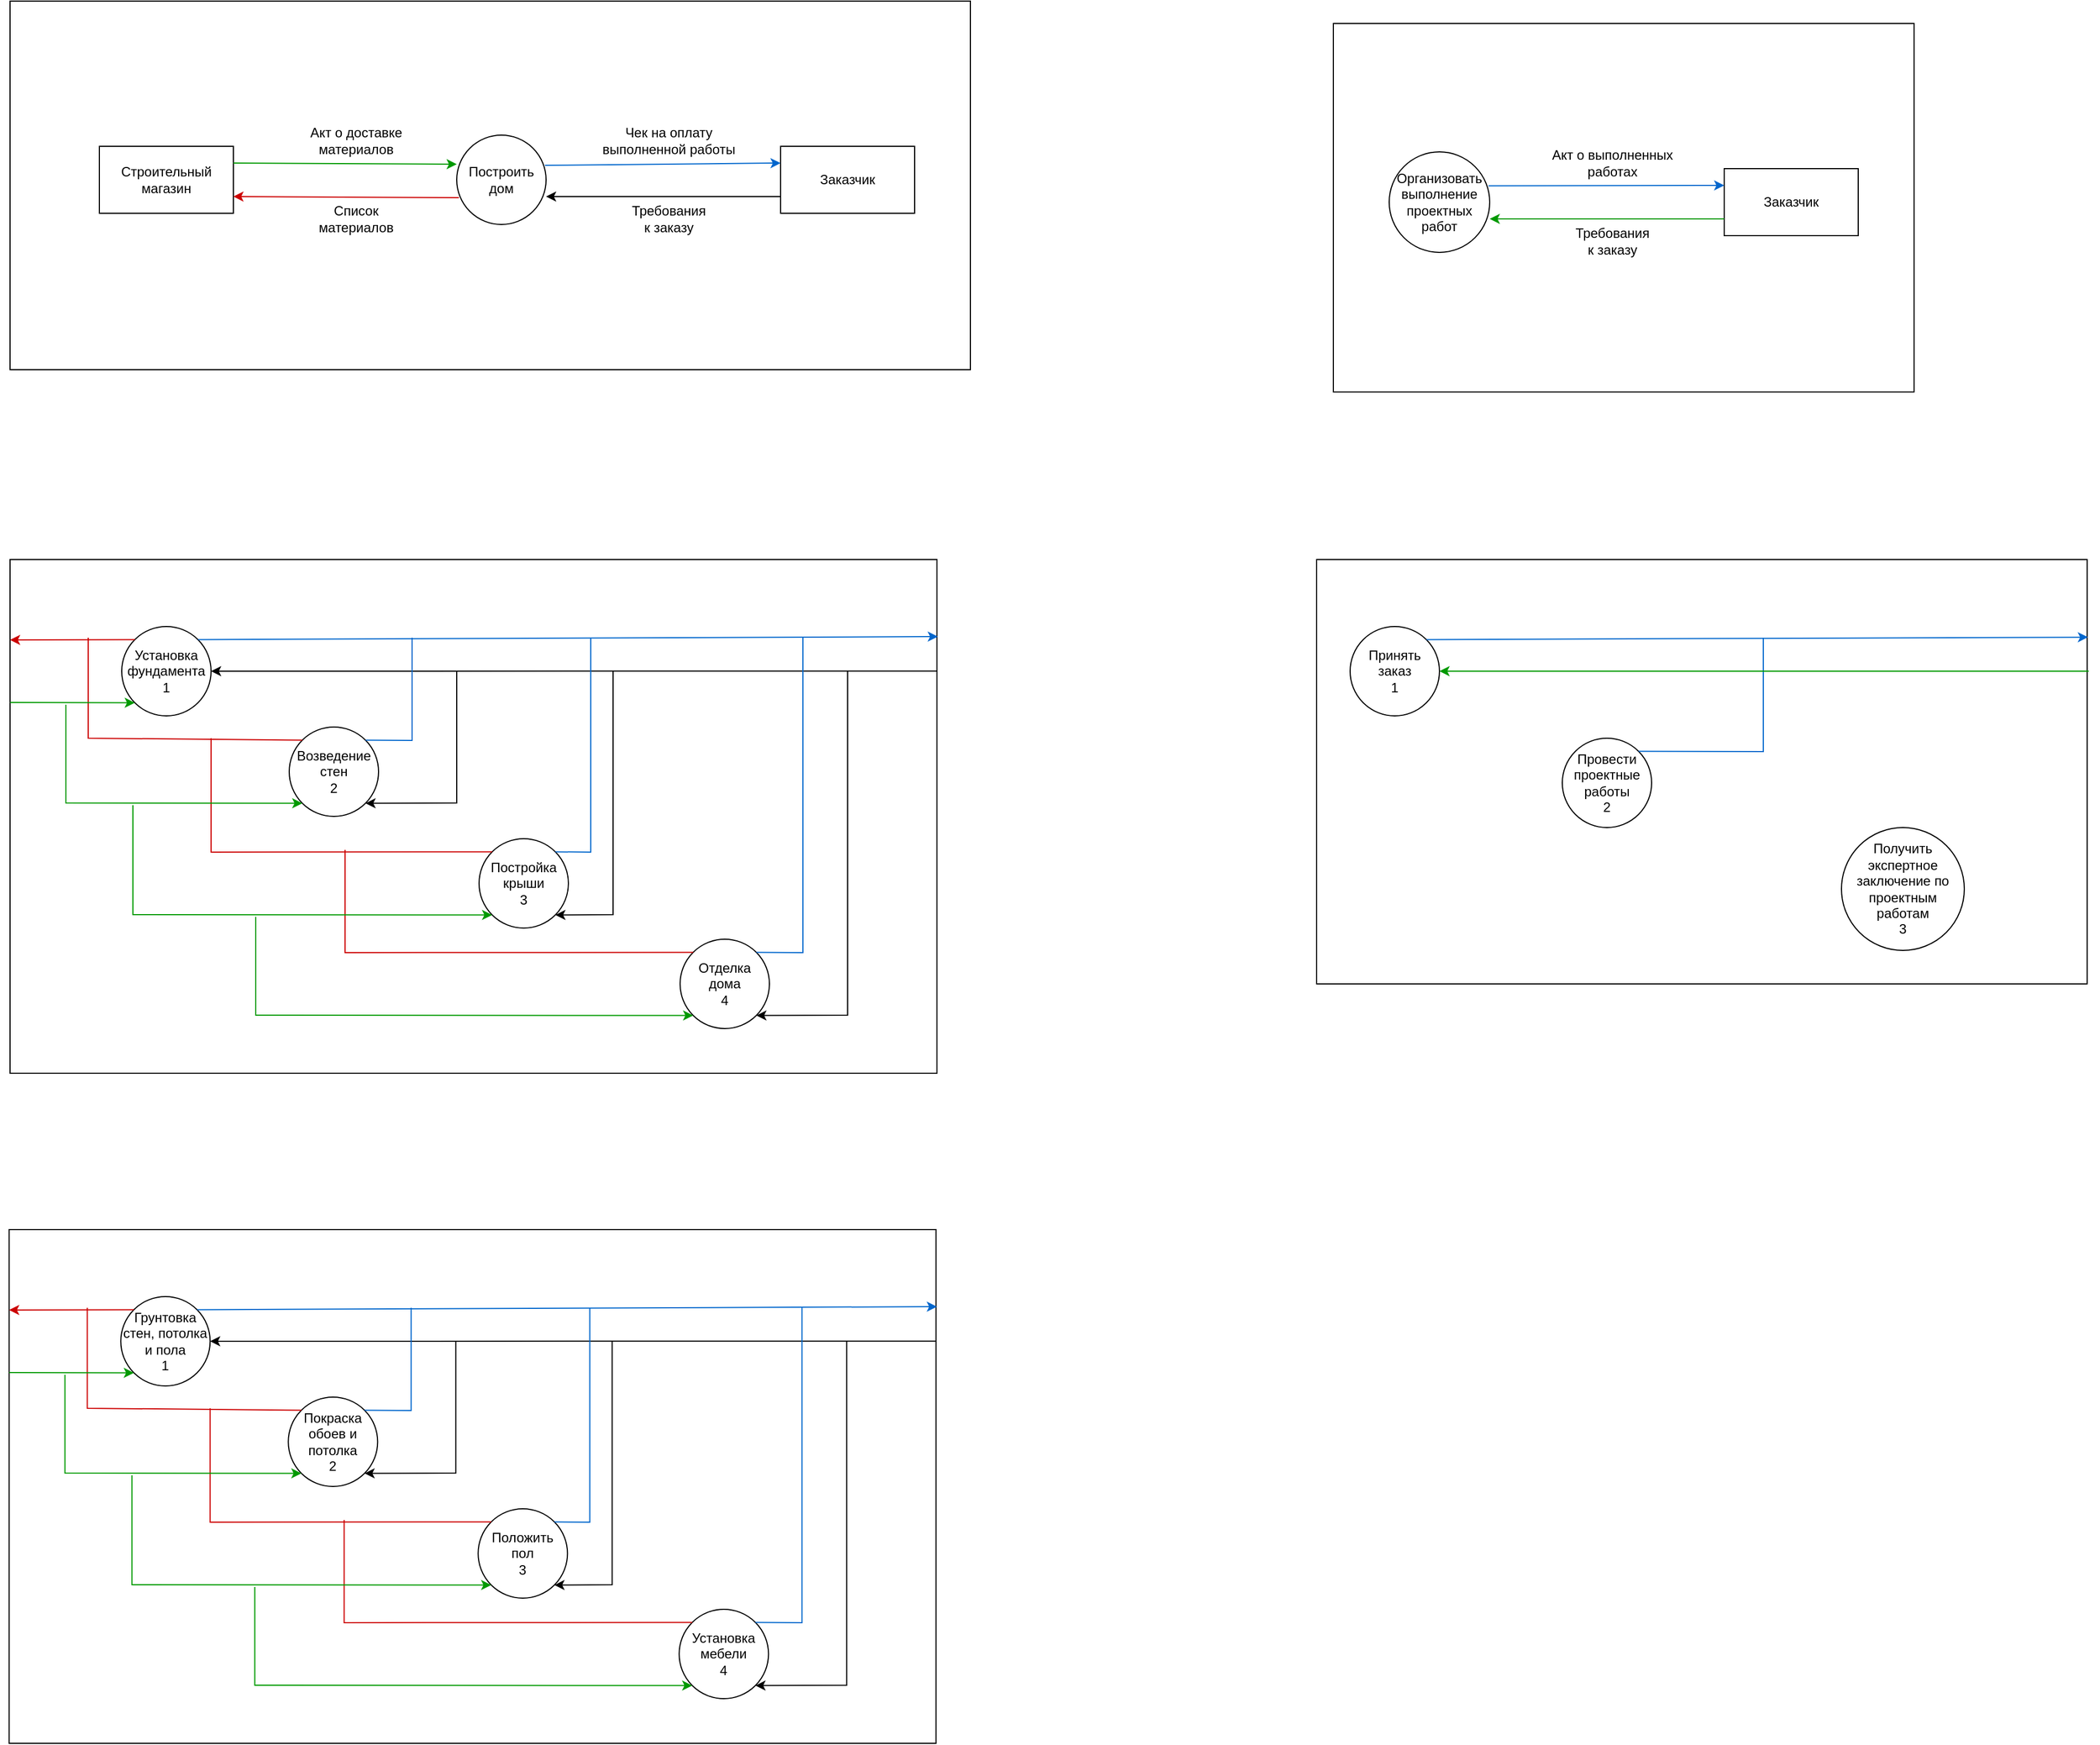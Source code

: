 <mxfile version="15.9.1" type="github">
  <diagram id="kLGH8_wrRS2nDSFc4sI2" name="Page-1">
    <mxGraphModel dx="981" dy="526" grid="1" gridSize="10" guides="1" tooltips="1" connect="1" arrows="1" fold="1" page="1" pageScale="1" pageWidth="1654" pageHeight="2336" math="0" shadow="0">
      <root>
        <mxCell id="0" />
        <mxCell id="1" parent="0" />
        <mxCell id="j8icqUQ1kfynVK54_Jyx-13" value="" style="rounded=0;whiteSpace=wrap;html=1;" vertex="1" parent="1">
          <mxGeometry x="130" y="150" width="860" height="330" as="geometry" />
        </mxCell>
        <mxCell id="j8icqUQ1kfynVK54_Jyx-1" value="Построить дом" style="ellipse;whiteSpace=wrap;html=1;aspect=fixed;" vertex="1" parent="1">
          <mxGeometry x="530" y="270" width="80" height="80" as="geometry" />
        </mxCell>
        <mxCell id="j8icqUQ1kfynVK54_Jyx-3" value="Заказчик" style="rounded=0;whiteSpace=wrap;html=1;" vertex="1" parent="1">
          <mxGeometry x="820" y="280" width="120" height="60" as="geometry" />
        </mxCell>
        <mxCell id="j8icqUQ1kfynVK54_Jyx-4" value="Строительный магазин" style="rounded=0;whiteSpace=wrap;html=1;" vertex="1" parent="1">
          <mxGeometry x="210" y="280" width="120" height="60" as="geometry" />
        </mxCell>
        <mxCell id="j8icqUQ1kfynVK54_Jyx-5" value="" style="endArrow=classic;html=1;rounded=0;exitX=1;exitY=0.25;exitDx=0;exitDy=0;entryX=0;entryY=0.325;entryDx=0;entryDy=0;entryPerimeter=0;strokeColor=#009900;" edge="1" parent="1" source="j8icqUQ1kfynVK54_Jyx-4" target="j8icqUQ1kfynVK54_Jyx-1">
          <mxGeometry width="50" height="50" relative="1" as="geometry">
            <mxPoint x="430" y="450" as="sourcePoint" />
            <mxPoint x="480" y="400" as="targetPoint" />
          </mxGeometry>
        </mxCell>
        <mxCell id="j8icqUQ1kfynVK54_Jyx-6" value="" style="endArrow=classic;html=1;rounded=0;exitX=0.025;exitY=0.7;exitDx=0;exitDy=0;exitPerimeter=0;entryX=1;entryY=0.75;entryDx=0;entryDy=0;strokeColor=#CC0000;" edge="1" parent="1" source="j8icqUQ1kfynVK54_Jyx-1" target="j8icqUQ1kfynVK54_Jyx-4">
          <mxGeometry width="50" height="50" relative="1" as="geometry">
            <mxPoint x="450" y="390" as="sourcePoint" />
            <mxPoint x="500" y="340" as="targetPoint" />
          </mxGeometry>
        </mxCell>
        <mxCell id="j8icqUQ1kfynVK54_Jyx-7" value="" style="endArrow=classic;html=1;rounded=0;exitX=0.988;exitY=0.338;exitDx=0;exitDy=0;exitPerimeter=0;entryX=0;entryY=0.25;entryDx=0;entryDy=0;strokeColor=#0066CC;" edge="1" parent="1" source="j8icqUQ1kfynVK54_Jyx-1" target="j8icqUQ1kfynVK54_Jyx-3">
          <mxGeometry width="50" height="50" relative="1" as="geometry">
            <mxPoint x="630" y="370" as="sourcePoint" />
            <mxPoint x="680" y="320" as="targetPoint" />
          </mxGeometry>
        </mxCell>
        <mxCell id="j8icqUQ1kfynVK54_Jyx-8" value="" style="endArrow=classic;html=1;rounded=0;exitX=0;exitY=0.75;exitDx=0;exitDy=0;" edge="1" parent="1" source="j8icqUQ1kfynVK54_Jyx-3">
          <mxGeometry width="50" height="50" relative="1" as="geometry">
            <mxPoint x="660" y="400" as="sourcePoint" />
            <mxPoint x="610" y="325" as="targetPoint" />
          </mxGeometry>
        </mxCell>
        <mxCell id="j8icqUQ1kfynVK54_Jyx-9" value="Требования к заказу" style="text;html=1;strokeColor=none;fillColor=none;align=center;verticalAlign=middle;whiteSpace=wrap;rounded=0;" vertex="1" parent="1">
          <mxGeometry x="690" y="330" width="60" height="30" as="geometry" />
        </mxCell>
        <mxCell id="j8icqUQ1kfynVK54_Jyx-10" value="Акт о доставке материалов" style="text;html=1;strokeColor=none;fillColor=none;align=center;verticalAlign=middle;whiteSpace=wrap;rounded=0;" vertex="1" parent="1">
          <mxGeometry x="380" y="260" width="120" height="30" as="geometry" />
        </mxCell>
        <mxCell id="j8icqUQ1kfynVK54_Jyx-11" value="Список материалов" style="text;html=1;strokeColor=none;fillColor=none;align=center;verticalAlign=middle;whiteSpace=wrap;rounded=0;" vertex="1" parent="1">
          <mxGeometry x="410" y="330" width="60" height="30" as="geometry" />
        </mxCell>
        <mxCell id="j8icqUQ1kfynVK54_Jyx-12" value="Чек на оплату выполненной работы" style="text;html=1;strokeColor=none;fillColor=none;align=center;verticalAlign=middle;whiteSpace=wrap;rounded=0;" vertex="1" parent="1">
          <mxGeometry x="650" y="260" width="140" height="30" as="geometry" />
        </mxCell>
        <mxCell id="j8icqUQ1kfynVK54_Jyx-14" value="" style="rounded=0;whiteSpace=wrap;html=1;" vertex="1" parent="1">
          <mxGeometry x="130" y="650" width="830" height="460" as="geometry" />
        </mxCell>
        <mxCell id="j8icqUQ1kfynVK54_Jyx-15" value="Установка фундамента&lt;br&gt;1" style="ellipse;whiteSpace=wrap;html=1;aspect=fixed;" vertex="1" parent="1">
          <mxGeometry x="230" y="710" width="80" height="80" as="geometry" />
        </mxCell>
        <mxCell id="j8icqUQ1kfynVK54_Jyx-16" value="Возведение стен&lt;br&gt;2" style="ellipse;whiteSpace=wrap;html=1;aspect=fixed;" vertex="1" parent="1">
          <mxGeometry x="380" y="800" width="80" height="80" as="geometry" />
        </mxCell>
        <mxCell id="j8icqUQ1kfynVK54_Jyx-17" value="Постройка крыши&lt;br&gt;3" style="ellipse;whiteSpace=wrap;html=1;aspect=fixed;" vertex="1" parent="1">
          <mxGeometry x="550" y="900" width="80" height="80" as="geometry" />
        </mxCell>
        <mxCell id="j8icqUQ1kfynVK54_Jyx-18" value="Отделка дома&lt;br&gt;4" style="ellipse;whiteSpace=wrap;html=1;aspect=fixed;" vertex="1" parent="1">
          <mxGeometry x="730" y="990" width="80" height="80" as="geometry" />
        </mxCell>
        <mxCell id="j8icqUQ1kfynVK54_Jyx-19" value="" style="endArrow=classic;html=1;rounded=0;exitX=1;exitY=0.217;exitDx=0;exitDy=0;exitPerimeter=0;entryX=1;entryY=0.5;entryDx=0;entryDy=0;" edge="1" parent="1" source="j8icqUQ1kfynVK54_Jyx-14" target="j8icqUQ1kfynVK54_Jyx-15">
          <mxGeometry width="50" height="50" relative="1" as="geometry">
            <mxPoint x="520" y="840" as="sourcePoint" />
            <mxPoint x="570" y="790" as="targetPoint" />
          </mxGeometry>
        </mxCell>
        <mxCell id="j8icqUQ1kfynVK54_Jyx-23" value="" style="endArrow=classic;html=1;rounded=0;entryX=1;entryY=1;entryDx=0;entryDy=0;" edge="1" parent="1" target="j8icqUQ1kfynVK54_Jyx-16">
          <mxGeometry width="50" height="50" relative="1" as="geometry">
            <mxPoint x="530" y="750" as="sourcePoint" />
            <mxPoint x="570" y="790" as="targetPoint" />
            <Array as="points">
              <mxPoint x="530" y="868" />
            </Array>
          </mxGeometry>
        </mxCell>
        <mxCell id="j8icqUQ1kfynVK54_Jyx-24" value="" style="endArrow=classic;html=1;rounded=0;entryX=1;entryY=1;entryDx=0;entryDy=0;" edge="1" parent="1" target="j8icqUQ1kfynVK54_Jyx-17">
          <mxGeometry width="50" height="50" relative="1" as="geometry">
            <mxPoint x="670" y="750" as="sourcePoint" />
            <mxPoint x="700" y="770" as="targetPoint" />
            <Array as="points">
              <mxPoint x="670" y="968" />
            </Array>
          </mxGeometry>
        </mxCell>
        <mxCell id="j8icqUQ1kfynVK54_Jyx-25" value="" style="endArrow=classic;html=1;rounded=0;entryX=1;entryY=1;entryDx=0;entryDy=0;" edge="1" parent="1" target="j8icqUQ1kfynVK54_Jyx-18">
          <mxGeometry width="50" height="50" relative="1" as="geometry">
            <mxPoint x="880" y="750" as="sourcePoint" />
            <mxPoint x="910" y="850" as="targetPoint" />
            <Array as="points">
              <mxPoint x="880" y="1058" />
            </Array>
          </mxGeometry>
        </mxCell>
        <mxCell id="j8icqUQ1kfynVK54_Jyx-26" value="" style="endArrow=classic;html=1;rounded=0;exitX=1;exitY=0;exitDx=0;exitDy=0;entryX=1.001;entryY=0.15;entryDx=0;entryDy=0;entryPerimeter=0;strokeColor=#0066CC;" edge="1" parent="1" source="j8icqUQ1kfynVK54_Jyx-15" target="j8icqUQ1kfynVK54_Jyx-14">
          <mxGeometry width="50" height="50" relative="1" as="geometry">
            <mxPoint x="350" y="740" as="sourcePoint" />
            <mxPoint x="400" y="690" as="targetPoint" />
          </mxGeometry>
        </mxCell>
        <mxCell id="j8icqUQ1kfynVK54_Jyx-27" value="" style="endArrow=none;html=1;rounded=0;exitX=1;exitY=0;exitDx=0;exitDy=0;strokeColor=#0066CC;" edge="1" parent="1" source="j8icqUQ1kfynVK54_Jyx-16">
          <mxGeometry width="50" height="50" relative="1" as="geometry">
            <mxPoint x="470" y="850" as="sourcePoint" />
            <mxPoint x="490" y="720" as="targetPoint" />
            <Array as="points">
              <mxPoint x="490" y="812" />
            </Array>
          </mxGeometry>
        </mxCell>
        <mxCell id="j8icqUQ1kfynVK54_Jyx-28" value="" style="endArrow=none;html=1;rounded=0;strokeColor=#0066CC;exitX=1;exitY=0;exitDx=0;exitDy=0;" edge="1" parent="1" source="j8icqUQ1kfynVK54_Jyx-17">
          <mxGeometry width="50" height="50" relative="1" as="geometry">
            <mxPoint x="600" y="910" as="sourcePoint" />
            <mxPoint x="650" y="720" as="targetPoint" />
            <Array as="points">
              <mxPoint x="650" y="912" />
            </Array>
          </mxGeometry>
        </mxCell>
        <mxCell id="j8icqUQ1kfynVK54_Jyx-29" value="" style="endArrow=none;html=1;rounded=0;strokeColor=#0066CC;exitX=1;exitY=0;exitDx=0;exitDy=0;" edge="1" parent="1" source="j8icqUQ1kfynVK54_Jyx-18">
          <mxGeometry width="50" height="50" relative="1" as="geometry">
            <mxPoint x="790" y="970" as="sourcePoint" />
            <mxPoint x="840" y="720" as="targetPoint" />
            <Array as="points">
              <mxPoint x="840" y="1002" />
            </Array>
          </mxGeometry>
        </mxCell>
        <mxCell id="j8icqUQ1kfynVK54_Jyx-30" value="" style="endArrow=classic;html=1;rounded=0;strokeColor=#CC0000;exitX=0;exitY=0;exitDx=0;exitDy=0;" edge="1" parent="1" source="j8icqUQ1kfynVK54_Jyx-15">
          <mxGeometry width="50" height="50" relative="1" as="geometry">
            <mxPoint x="200" y="860" as="sourcePoint" />
            <mxPoint x="130" y="722" as="targetPoint" />
          </mxGeometry>
        </mxCell>
        <mxCell id="j8icqUQ1kfynVK54_Jyx-31" value="" style="endArrow=none;html=1;rounded=0;strokeColor=#CC0000;entryX=0;entryY=0;entryDx=0;entryDy=0;" edge="1" parent="1" target="j8icqUQ1kfynVK54_Jyx-16">
          <mxGeometry width="50" height="50" relative="1" as="geometry">
            <mxPoint x="200" y="720" as="sourcePoint" />
            <mxPoint x="360" y="840" as="targetPoint" />
            <Array as="points">
              <mxPoint x="200" y="810" />
            </Array>
          </mxGeometry>
        </mxCell>
        <mxCell id="j8icqUQ1kfynVK54_Jyx-32" value="" style="endArrow=none;html=1;rounded=0;strokeColor=#CC0000;entryX=0;entryY=0;entryDx=0;entryDy=0;" edge="1" parent="1" target="j8icqUQ1kfynVK54_Jyx-17">
          <mxGeometry width="50" height="50" relative="1" as="geometry">
            <mxPoint x="310" y="810" as="sourcePoint" />
            <mxPoint x="540" y="910" as="targetPoint" />
            <Array as="points">
              <mxPoint x="310" y="912" />
            </Array>
          </mxGeometry>
        </mxCell>
        <mxCell id="j8icqUQ1kfynVK54_Jyx-33" value="" style="endArrow=none;html=1;rounded=0;strokeColor=#CC0000;entryX=0;entryY=0;entryDx=0;entryDy=0;" edge="1" parent="1" target="j8icqUQ1kfynVK54_Jyx-18">
          <mxGeometry width="50" height="50" relative="1" as="geometry">
            <mxPoint x="430" y="910" as="sourcePoint" />
            <mxPoint x="670" y="1010" as="targetPoint" />
            <Array as="points">
              <mxPoint x="430" y="1002" />
            </Array>
          </mxGeometry>
        </mxCell>
        <mxCell id="j8icqUQ1kfynVK54_Jyx-34" value="" style="endArrow=classic;html=1;rounded=0;strokeColor=#009900;entryX=0;entryY=1;entryDx=0;entryDy=0;" edge="1" parent="1" target="j8icqUQ1kfynVK54_Jyx-15">
          <mxGeometry width="50" height="50" relative="1" as="geometry">
            <mxPoint x="130" y="778" as="sourcePoint" />
            <mxPoint x="190" y="750" as="targetPoint" />
          </mxGeometry>
        </mxCell>
        <mxCell id="j8icqUQ1kfynVK54_Jyx-35" value="" style="endArrow=classic;html=1;rounded=0;strokeColor=#009900;entryX=0;entryY=1;entryDx=0;entryDy=0;" edge="1" parent="1" target="j8icqUQ1kfynVK54_Jyx-16">
          <mxGeometry width="50" height="50" relative="1" as="geometry">
            <mxPoint x="180" y="780" as="sourcePoint" />
            <mxPoint x="260" y="870" as="targetPoint" />
            <Array as="points">
              <mxPoint x="180" y="868" />
            </Array>
          </mxGeometry>
        </mxCell>
        <mxCell id="j8icqUQ1kfynVK54_Jyx-36" value="" style="endArrow=classic;html=1;rounded=0;strokeColor=#009900;entryX=0;entryY=1;entryDx=0;entryDy=0;" edge="1" parent="1" target="j8icqUQ1kfynVK54_Jyx-17">
          <mxGeometry width="50" height="50" relative="1" as="geometry">
            <mxPoint x="240" y="870" as="sourcePoint" />
            <mxPoint x="350" y="960" as="targetPoint" />
            <Array as="points">
              <mxPoint x="240" y="968" />
            </Array>
          </mxGeometry>
        </mxCell>
        <mxCell id="j8icqUQ1kfynVK54_Jyx-37" value="" style="endArrow=classic;html=1;rounded=0;strokeColor=#009900;entryX=0;entryY=1;entryDx=0;entryDy=0;" edge="1" parent="1" target="j8icqUQ1kfynVK54_Jyx-18">
          <mxGeometry width="50" height="50" relative="1" as="geometry">
            <mxPoint x="350" y="970" as="sourcePoint" />
            <mxPoint x="580" y="1040" as="targetPoint" />
            <Array as="points">
              <mxPoint x="350" y="1058" />
            </Array>
          </mxGeometry>
        </mxCell>
        <mxCell id="j8icqUQ1kfynVK54_Jyx-38" value="" style="rounded=0;whiteSpace=wrap;html=1;" vertex="1" parent="1">
          <mxGeometry x="129.17" y="1250" width="830" height="460" as="geometry" />
        </mxCell>
        <mxCell id="j8icqUQ1kfynVK54_Jyx-39" value="Грунтовка стен, потолка и пола&lt;br&gt;1" style="ellipse;whiteSpace=wrap;html=1;aspect=fixed;" vertex="1" parent="1">
          <mxGeometry x="229.17" y="1310" width="80" height="80" as="geometry" />
        </mxCell>
        <mxCell id="j8icqUQ1kfynVK54_Jyx-40" value="Покраска обоев и потолка&lt;br&gt;2" style="ellipse;whiteSpace=wrap;html=1;aspect=fixed;" vertex="1" parent="1">
          <mxGeometry x="379.17" y="1400" width="80" height="80" as="geometry" />
        </mxCell>
        <mxCell id="j8icqUQ1kfynVK54_Jyx-41" value="Положить пол&lt;br&gt;3" style="ellipse;whiteSpace=wrap;html=1;aspect=fixed;" vertex="1" parent="1">
          <mxGeometry x="549.17" y="1500" width="80" height="80" as="geometry" />
        </mxCell>
        <mxCell id="j8icqUQ1kfynVK54_Jyx-42" value="Установка мебели&lt;br&gt;4" style="ellipse;whiteSpace=wrap;html=1;aspect=fixed;" vertex="1" parent="1">
          <mxGeometry x="729.17" y="1590" width="80" height="80" as="geometry" />
        </mxCell>
        <mxCell id="j8icqUQ1kfynVK54_Jyx-43" value="" style="endArrow=classic;html=1;rounded=0;exitX=1;exitY=0.217;exitDx=0;exitDy=0;exitPerimeter=0;entryX=1;entryY=0.5;entryDx=0;entryDy=0;" edge="1" parent="1" source="j8icqUQ1kfynVK54_Jyx-38" target="j8icqUQ1kfynVK54_Jyx-39">
          <mxGeometry width="50" height="50" relative="1" as="geometry">
            <mxPoint x="519.17" y="1440" as="sourcePoint" />
            <mxPoint x="569.17" y="1390" as="targetPoint" />
          </mxGeometry>
        </mxCell>
        <mxCell id="j8icqUQ1kfynVK54_Jyx-44" value="" style="endArrow=classic;html=1;rounded=0;entryX=1;entryY=1;entryDx=0;entryDy=0;" edge="1" parent="1" target="j8icqUQ1kfynVK54_Jyx-40">
          <mxGeometry width="50" height="50" relative="1" as="geometry">
            <mxPoint x="529.17" y="1350" as="sourcePoint" />
            <mxPoint x="569.17" y="1390" as="targetPoint" />
            <Array as="points">
              <mxPoint x="529.17" y="1468" />
            </Array>
          </mxGeometry>
        </mxCell>
        <mxCell id="j8icqUQ1kfynVK54_Jyx-45" value="" style="endArrow=classic;html=1;rounded=0;entryX=1;entryY=1;entryDx=0;entryDy=0;" edge="1" parent="1" target="j8icqUQ1kfynVK54_Jyx-41">
          <mxGeometry width="50" height="50" relative="1" as="geometry">
            <mxPoint x="669.17" y="1350" as="sourcePoint" />
            <mxPoint x="699.17" y="1370" as="targetPoint" />
            <Array as="points">
              <mxPoint x="669.17" y="1568" />
            </Array>
          </mxGeometry>
        </mxCell>
        <mxCell id="j8icqUQ1kfynVK54_Jyx-46" value="" style="endArrow=classic;html=1;rounded=0;entryX=1;entryY=1;entryDx=0;entryDy=0;" edge="1" parent="1" target="j8icqUQ1kfynVK54_Jyx-42">
          <mxGeometry width="50" height="50" relative="1" as="geometry">
            <mxPoint x="879.17" y="1350" as="sourcePoint" />
            <mxPoint x="909.17" y="1450" as="targetPoint" />
            <Array as="points">
              <mxPoint x="879.17" y="1658" />
            </Array>
          </mxGeometry>
        </mxCell>
        <mxCell id="j8icqUQ1kfynVK54_Jyx-47" value="" style="endArrow=classic;html=1;rounded=0;exitX=1;exitY=0;exitDx=0;exitDy=0;entryX=1.001;entryY=0.15;entryDx=0;entryDy=0;entryPerimeter=0;strokeColor=#0066CC;" edge="1" parent="1" source="j8icqUQ1kfynVK54_Jyx-39" target="j8icqUQ1kfynVK54_Jyx-38">
          <mxGeometry width="50" height="50" relative="1" as="geometry">
            <mxPoint x="349.17" y="1340" as="sourcePoint" />
            <mxPoint x="399.17" y="1290" as="targetPoint" />
          </mxGeometry>
        </mxCell>
        <mxCell id="j8icqUQ1kfynVK54_Jyx-48" value="" style="endArrow=none;html=1;rounded=0;exitX=1;exitY=0;exitDx=0;exitDy=0;strokeColor=#0066CC;" edge="1" parent="1" source="j8icqUQ1kfynVK54_Jyx-40">
          <mxGeometry width="50" height="50" relative="1" as="geometry">
            <mxPoint x="469.17" y="1450" as="sourcePoint" />
            <mxPoint x="489.17" y="1320" as="targetPoint" />
            <Array as="points">
              <mxPoint x="489.17" y="1412" />
            </Array>
          </mxGeometry>
        </mxCell>
        <mxCell id="j8icqUQ1kfynVK54_Jyx-49" value="" style="endArrow=none;html=1;rounded=0;strokeColor=#0066CC;exitX=1;exitY=0;exitDx=0;exitDy=0;" edge="1" parent="1" source="j8icqUQ1kfynVK54_Jyx-41">
          <mxGeometry width="50" height="50" relative="1" as="geometry">
            <mxPoint x="599.17" y="1510" as="sourcePoint" />
            <mxPoint x="649.17" y="1320" as="targetPoint" />
            <Array as="points">
              <mxPoint x="649.17" y="1512" />
            </Array>
          </mxGeometry>
        </mxCell>
        <mxCell id="j8icqUQ1kfynVK54_Jyx-50" value="" style="endArrow=none;html=1;rounded=0;strokeColor=#0066CC;exitX=1;exitY=0;exitDx=0;exitDy=0;" edge="1" parent="1" source="j8icqUQ1kfynVK54_Jyx-42">
          <mxGeometry width="50" height="50" relative="1" as="geometry">
            <mxPoint x="789.17" y="1570" as="sourcePoint" />
            <mxPoint x="839.17" y="1320" as="targetPoint" />
            <Array as="points">
              <mxPoint x="839.17" y="1602" />
            </Array>
          </mxGeometry>
        </mxCell>
        <mxCell id="j8icqUQ1kfynVK54_Jyx-51" value="" style="endArrow=classic;html=1;rounded=0;strokeColor=#CC0000;exitX=0;exitY=0;exitDx=0;exitDy=0;" edge="1" parent="1" source="j8icqUQ1kfynVK54_Jyx-39">
          <mxGeometry width="50" height="50" relative="1" as="geometry">
            <mxPoint x="199.17" y="1460" as="sourcePoint" />
            <mxPoint x="129.17" y="1322" as="targetPoint" />
          </mxGeometry>
        </mxCell>
        <mxCell id="j8icqUQ1kfynVK54_Jyx-52" value="" style="endArrow=none;html=1;rounded=0;strokeColor=#CC0000;entryX=0;entryY=0;entryDx=0;entryDy=0;" edge="1" parent="1" target="j8icqUQ1kfynVK54_Jyx-40">
          <mxGeometry width="50" height="50" relative="1" as="geometry">
            <mxPoint x="199.17" y="1320" as="sourcePoint" />
            <mxPoint x="359.17" y="1440" as="targetPoint" />
            <Array as="points">
              <mxPoint x="199.17" y="1410" />
            </Array>
          </mxGeometry>
        </mxCell>
        <mxCell id="j8icqUQ1kfynVK54_Jyx-53" value="" style="endArrow=none;html=1;rounded=0;strokeColor=#CC0000;entryX=0;entryY=0;entryDx=0;entryDy=0;" edge="1" parent="1" target="j8icqUQ1kfynVK54_Jyx-41">
          <mxGeometry width="50" height="50" relative="1" as="geometry">
            <mxPoint x="309.17" y="1410" as="sourcePoint" />
            <mxPoint x="539.17" y="1510" as="targetPoint" />
            <Array as="points">
              <mxPoint x="309.17" y="1512" />
            </Array>
          </mxGeometry>
        </mxCell>
        <mxCell id="j8icqUQ1kfynVK54_Jyx-54" value="" style="endArrow=none;html=1;rounded=0;strokeColor=#CC0000;entryX=0;entryY=0;entryDx=0;entryDy=0;" edge="1" parent="1" target="j8icqUQ1kfynVK54_Jyx-42">
          <mxGeometry width="50" height="50" relative="1" as="geometry">
            <mxPoint x="429.17" y="1510" as="sourcePoint" />
            <mxPoint x="669.17" y="1610" as="targetPoint" />
            <Array as="points">
              <mxPoint x="429.17" y="1602" />
            </Array>
          </mxGeometry>
        </mxCell>
        <mxCell id="j8icqUQ1kfynVK54_Jyx-55" value="" style="endArrow=classic;html=1;rounded=0;strokeColor=#009900;entryX=0;entryY=1;entryDx=0;entryDy=0;" edge="1" parent="1" target="j8icqUQ1kfynVK54_Jyx-39">
          <mxGeometry width="50" height="50" relative="1" as="geometry">
            <mxPoint x="129.17" y="1378" as="sourcePoint" />
            <mxPoint x="189.17" y="1350" as="targetPoint" />
          </mxGeometry>
        </mxCell>
        <mxCell id="j8icqUQ1kfynVK54_Jyx-56" value="" style="endArrow=classic;html=1;rounded=0;strokeColor=#009900;entryX=0;entryY=1;entryDx=0;entryDy=0;" edge="1" parent="1" target="j8icqUQ1kfynVK54_Jyx-40">
          <mxGeometry width="50" height="50" relative="1" as="geometry">
            <mxPoint x="179.17" y="1380" as="sourcePoint" />
            <mxPoint x="259.17" y="1470" as="targetPoint" />
            <Array as="points">
              <mxPoint x="179.17" y="1468" />
            </Array>
          </mxGeometry>
        </mxCell>
        <mxCell id="j8icqUQ1kfynVK54_Jyx-57" value="" style="endArrow=classic;html=1;rounded=0;strokeColor=#009900;entryX=0;entryY=1;entryDx=0;entryDy=0;" edge="1" parent="1" target="j8icqUQ1kfynVK54_Jyx-41">
          <mxGeometry width="50" height="50" relative="1" as="geometry">
            <mxPoint x="239.17" y="1470" as="sourcePoint" />
            <mxPoint x="349.17" y="1560" as="targetPoint" />
            <Array as="points">
              <mxPoint x="239.17" y="1568" />
            </Array>
          </mxGeometry>
        </mxCell>
        <mxCell id="j8icqUQ1kfynVK54_Jyx-58" value="" style="endArrow=classic;html=1;rounded=0;strokeColor=#009900;entryX=0;entryY=1;entryDx=0;entryDy=0;" edge="1" parent="1" target="j8icqUQ1kfynVK54_Jyx-42">
          <mxGeometry width="50" height="50" relative="1" as="geometry">
            <mxPoint x="349.17" y="1570" as="sourcePoint" />
            <mxPoint x="579.17" y="1640" as="targetPoint" />
            <Array as="points">
              <mxPoint x="349.17" y="1658" />
            </Array>
          </mxGeometry>
        </mxCell>
        <mxCell id="j8icqUQ1kfynVK54_Jyx-59" value="" style="rounded=0;whiteSpace=wrap;html=1;" vertex="1" parent="1">
          <mxGeometry x="1315" y="170" width="520" height="330" as="geometry" />
        </mxCell>
        <mxCell id="j8icqUQ1kfynVK54_Jyx-60" value="Организовать выполнение проектных работ" style="ellipse;whiteSpace=wrap;html=1;aspect=fixed;" vertex="1" parent="1">
          <mxGeometry x="1365" y="285" width="90" height="90" as="geometry" />
        </mxCell>
        <mxCell id="j8icqUQ1kfynVK54_Jyx-61" value="Заказчик" style="rounded=0;whiteSpace=wrap;html=1;" vertex="1" parent="1">
          <mxGeometry x="1665" y="300" width="120" height="60" as="geometry" />
        </mxCell>
        <mxCell id="j8icqUQ1kfynVK54_Jyx-65" value="" style="endArrow=classic;html=1;rounded=0;exitX=0.988;exitY=0.338;exitDx=0;exitDy=0;exitPerimeter=0;entryX=0;entryY=0.25;entryDx=0;entryDy=0;strokeColor=#0066CC;" edge="1" parent="1" source="j8icqUQ1kfynVK54_Jyx-60" target="j8icqUQ1kfynVK54_Jyx-61">
          <mxGeometry width="50" height="50" relative="1" as="geometry">
            <mxPoint x="1475" y="390" as="sourcePoint" />
            <mxPoint x="1525" y="340" as="targetPoint" />
          </mxGeometry>
        </mxCell>
        <mxCell id="j8icqUQ1kfynVK54_Jyx-66" value="" style="endArrow=classic;html=1;rounded=0;exitX=0;exitY=0.75;exitDx=0;exitDy=0;strokeColor=#009900;" edge="1" parent="1" source="j8icqUQ1kfynVK54_Jyx-61">
          <mxGeometry width="50" height="50" relative="1" as="geometry">
            <mxPoint x="1505" y="420" as="sourcePoint" />
            <mxPoint x="1455" y="345.0" as="targetPoint" />
          </mxGeometry>
        </mxCell>
        <mxCell id="j8icqUQ1kfynVK54_Jyx-67" value="Требования к заказу" style="text;html=1;strokeColor=none;fillColor=none;align=center;verticalAlign=middle;whiteSpace=wrap;rounded=0;" vertex="1" parent="1">
          <mxGeometry x="1535" y="350" width="60" height="30" as="geometry" />
        </mxCell>
        <mxCell id="j8icqUQ1kfynVK54_Jyx-70" value="Акт о выполненных работах" style="text;html=1;strokeColor=none;fillColor=none;align=center;verticalAlign=middle;whiteSpace=wrap;rounded=0;" vertex="1" parent="1">
          <mxGeometry x="1495" y="280" width="140" height="30" as="geometry" />
        </mxCell>
        <mxCell id="j8icqUQ1kfynVK54_Jyx-71" value="" style="rounded=0;whiteSpace=wrap;html=1;" vertex="1" parent="1">
          <mxGeometry x="1300" y="650" width="690" height="380" as="geometry" />
        </mxCell>
        <mxCell id="j8icqUQ1kfynVK54_Jyx-72" value="Принять заказ&lt;br&gt;1" style="ellipse;whiteSpace=wrap;html=1;aspect=fixed;" vertex="1" parent="1">
          <mxGeometry x="1330" y="710" width="80" height="80" as="geometry" />
        </mxCell>
        <mxCell id="j8icqUQ1kfynVK54_Jyx-73" value="Провести проектные работы&lt;br&gt;2" style="ellipse;whiteSpace=wrap;html=1;aspect=fixed;" vertex="1" parent="1">
          <mxGeometry x="1520" y="810" width="80" height="80" as="geometry" />
        </mxCell>
        <mxCell id="j8icqUQ1kfynVK54_Jyx-74" value="Получить экспертное заключение по проектным работам&lt;br&gt;3" style="ellipse;whiteSpace=wrap;html=1;aspect=fixed;" vertex="1" parent="1">
          <mxGeometry x="1770" y="890" width="110" height="110" as="geometry" />
        </mxCell>
        <mxCell id="j8icqUQ1kfynVK54_Jyx-92" value="" style="endArrow=classic;html=1;rounded=0;strokeColor=#0066CC;exitX=1;exitY=0;exitDx=0;exitDy=0;entryX=1.001;entryY=0.183;entryDx=0;entryDy=0;entryPerimeter=0;" edge="1" parent="1" source="j8icqUQ1kfynVK54_Jyx-72" target="j8icqUQ1kfynVK54_Jyx-71">
          <mxGeometry width="50" height="50" relative="1" as="geometry">
            <mxPoint x="1450" y="770" as="sourcePoint" />
            <mxPoint x="1500" y="720" as="targetPoint" />
          </mxGeometry>
        </mxCell>
        <mxCell id="j8icqUQ1kfynVK54_Jyx-93" value="" style="endArrow=none;html=1;rounded=0;strokeColor=#0066CC;exitX=1;exitY=0;exitDx=0;exitDy=0;" edge="1" parent="1" source="j8icqUQ1kfynVK54_Jyx-73">
          <mxGeometry width="50" height="50" relative="1" as="geometry">
            <mxPoint x="1700" y="770" as="sourcePoint" />
            <mxPoint x="1700" y="720" as="targetPoint" />
            <Array as="points">
              <mxPoint x="1700" y="822" />
            </Array>
          </mxGeometry>
        </mxCell>
        <mxCell id="j8icqUQ1kfynVK54_Jyx-95" value="" style="endArrow=classic;html=1;rounded=0;strokeColor=#009900;exitX=1.002;exitY=0.263;exitDx=0;exitDy=0;entryX=1;entryY=0.5;entryDx=0;entryDy=0;exitPerimeter=0;" edge="1" parent="1" source="j8icqUQ1kfynVK54_Jyx-71" target="j8icqUQ1kfynVK54_Jyx-72">
          <mxGeometry width="50" height="50" relative="1" as="geometry">
            <mxPoint x="1850" y="800" as="sourcePoint" />
            <mxPoint x="1900" y="750" as="targetPoint" />
          </mxGeometry>
        </mxCell>
      </root>
    </mxGraphModel>
  </diagram>
</mxfile>
